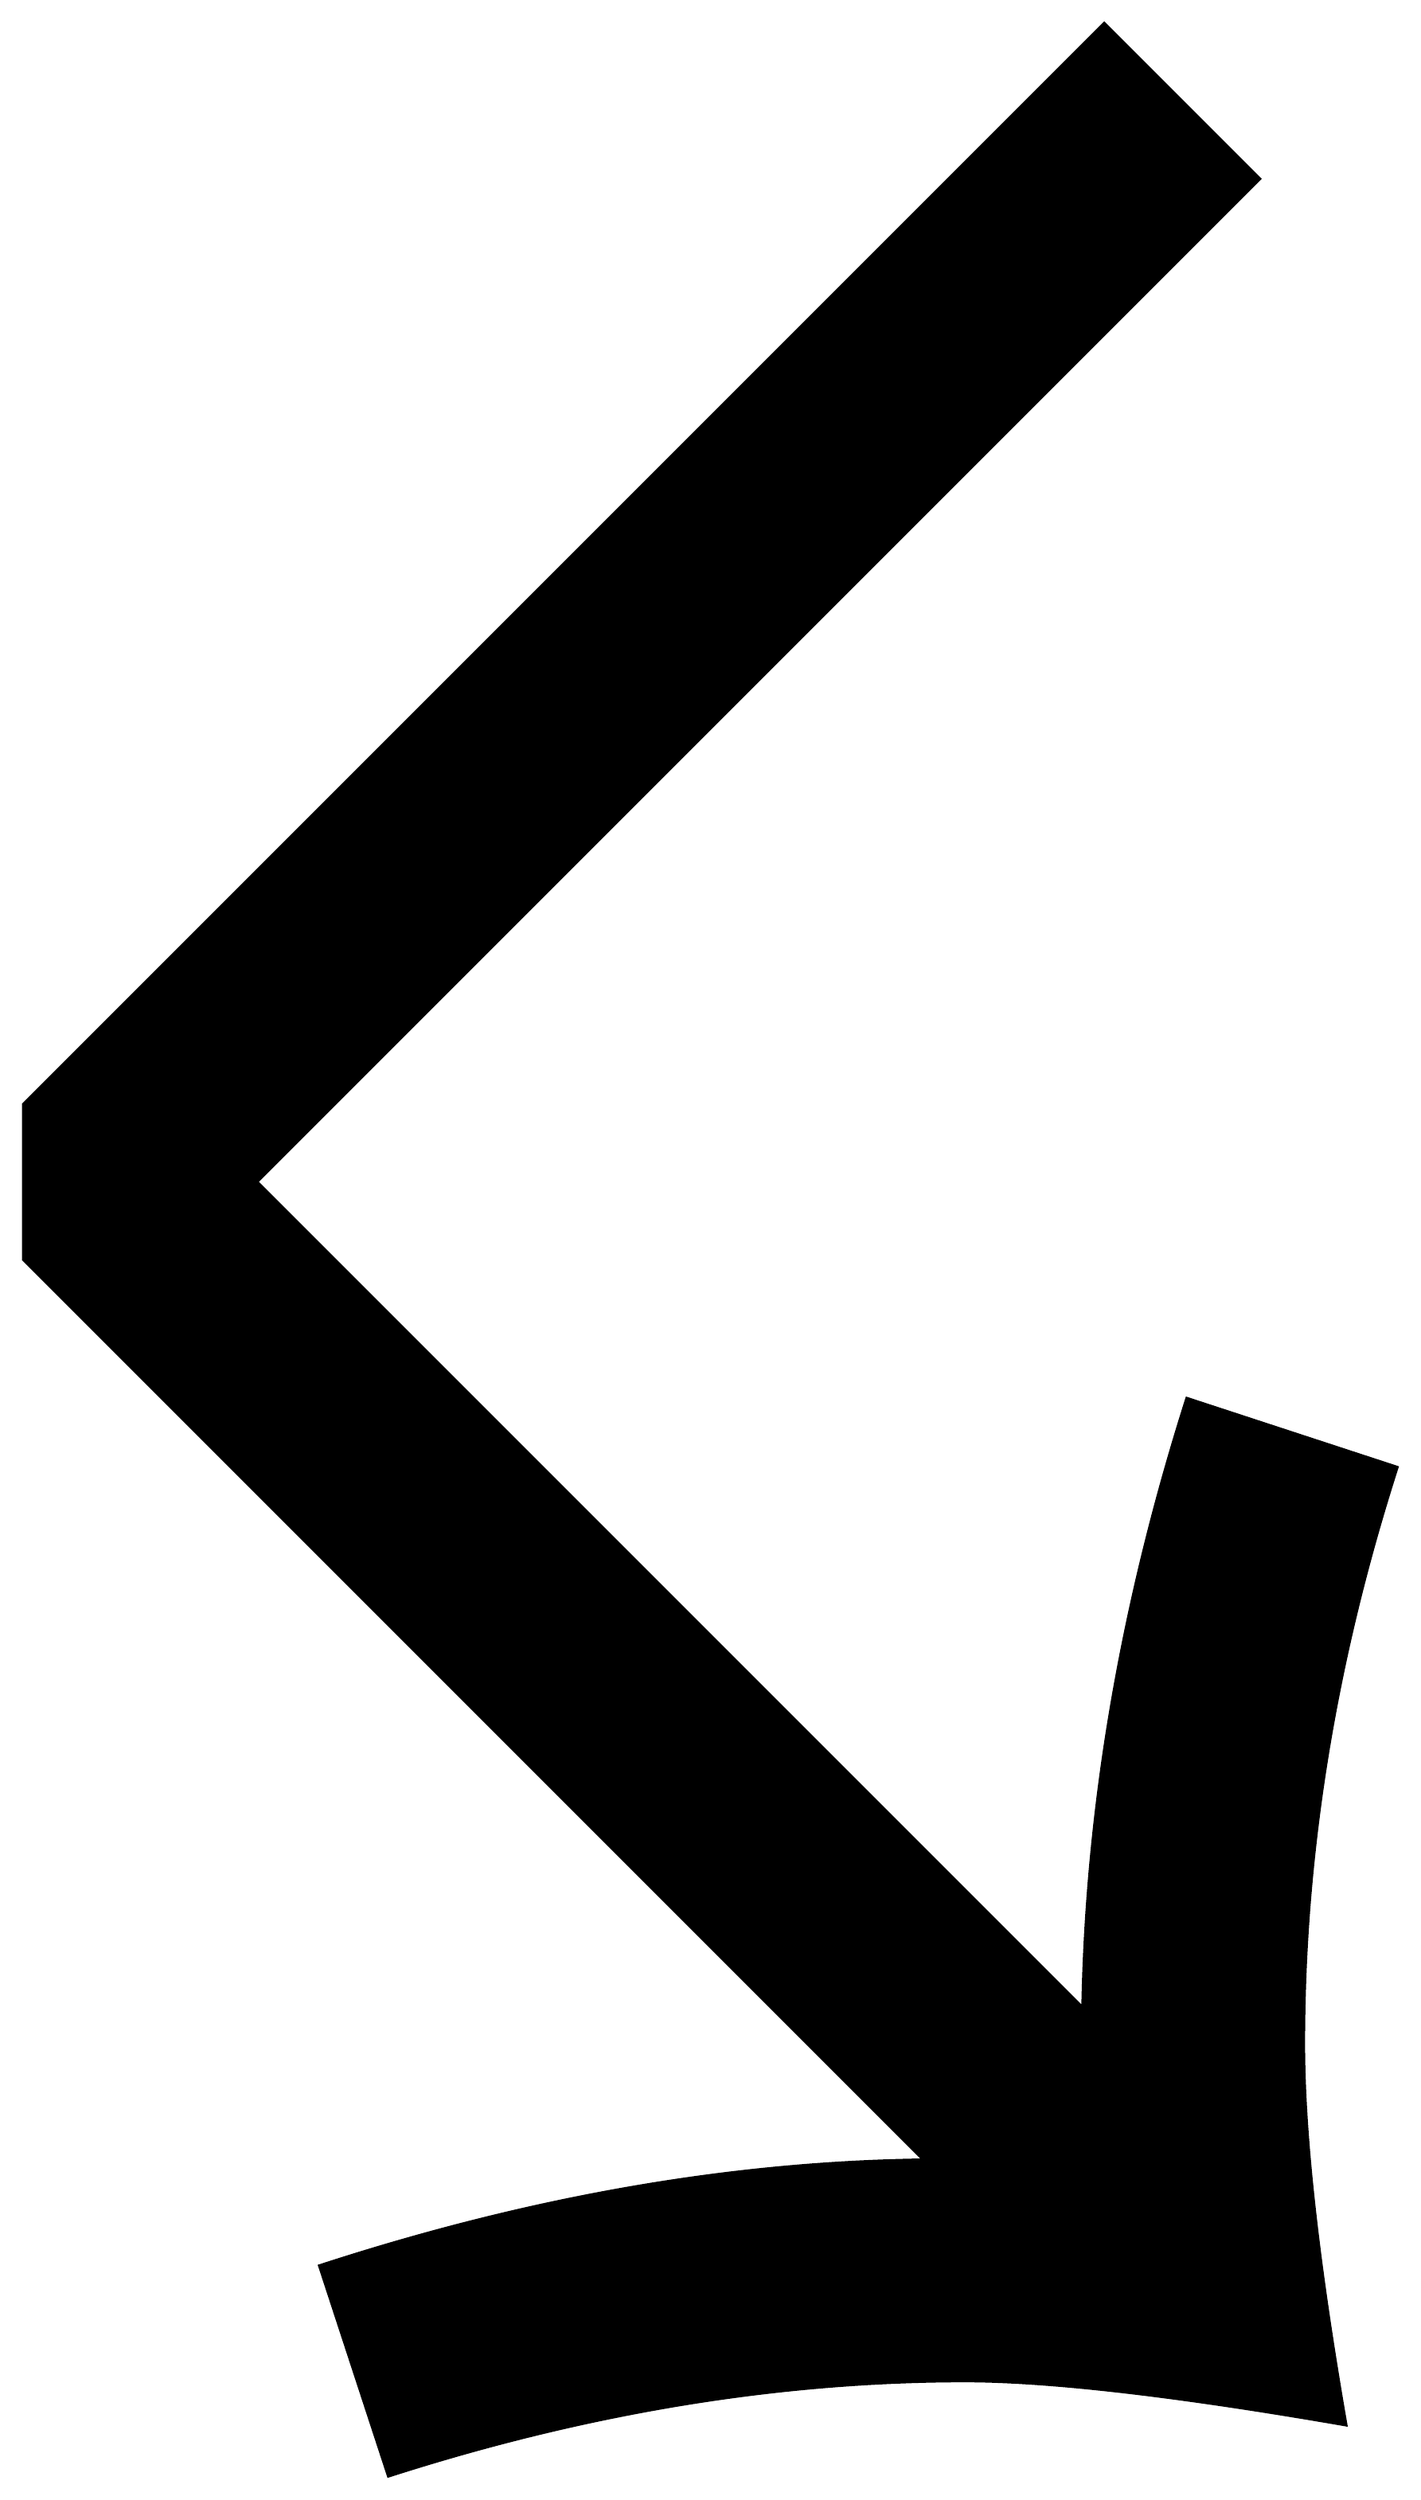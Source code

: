 


\begin{tikzpicture}[y=0.80pt, x=0.80pt, yscale=-1.0, xscale=1.0, inner sep=0pt, outer sep=0pt]
\begin{scope}[shift={(100.0,1814.0)},nonzero rule]
  \path[draw=.,fill=.,line width=1.600pt] (859.0,-567.0) .. controls
    (823.667,-457.0) and (806.0,-348.0) .. (806.0,-240.0) ..
    controls (806.0,-188.0) and (814.0,-116.0) .. (830.0,-24.0)
    .. controls (734.0,-40.667) and (662.0,-49.0) .. (614.0,-49.0)
    .. controls (508.0,-49.0) and (399.0,-31.0) .. (287.0,5.0)
    -- (248.0,-114.0) .. controls (366.667,-152.667) and
    (481.0,-172.667) .. (591.0,-174.0) -- (80.0,-685.0) --
    (80.0,-773.0) -- (693.0,-1386.0) -- (781.0,-1298.0) --
    (212.0,-729.0) -- (681.0,-260.0) .. controls (683.0,-373.333)
    and (702.667,-488.667) .. (740.0,-606.0) -- (859.0,-567.0) --
    cycle;
\end{scope}

\end{tikzpicture}

